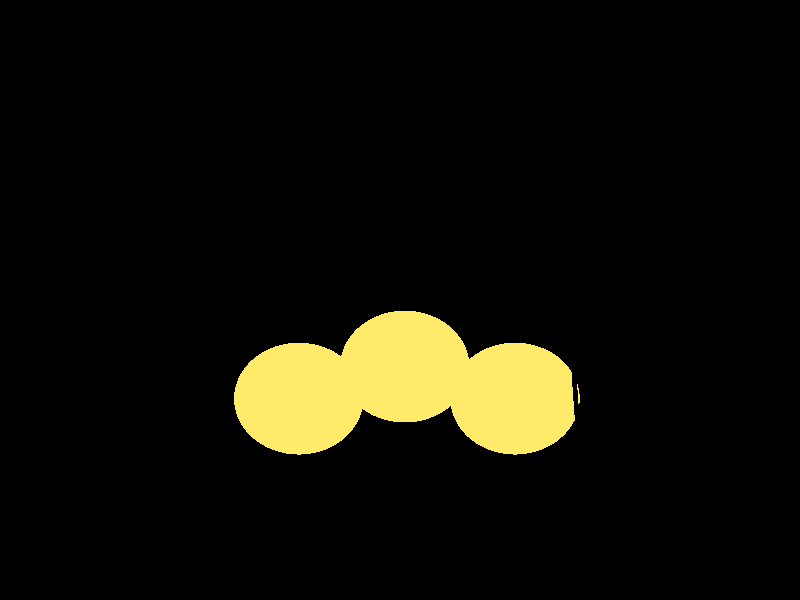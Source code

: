 #include "colors.inc"
#include "finish.inc"

global_settings {assumed_gamma 1 max_trace_level 6}
background {color White transmit 1.0}
camera {orthographic
  right -16.83*x up 14.60*y
  direction 1.00*z
  location <0,0,50.00> look_at <0,0,0>}


light_source {<  2.00,   3.00,  40.00> color White
  area_light <0.70, 0, 0>, <0, 0.70, 0>, 3, 3
  adaptive 1 jitter}
// no fog
#declare simple = finish {phong 0.7}
#declare pale = finish {ambient 0.5 diffuse 0.85 roughness 0.001 specular 0.200 }
#declare intermediate = finish {ambient 0.3 diffuse 0.6 specular 0.1 roughness 0.04}
#declare vmd = finish {ambient 0.0 diffuse 0.65 phong 0.1 phong_size 40.0 specular 0.5 }
#declare jmol = finish {ambient 0.2 diffuse 0.6 specular 1 roughness 0.001 metallic}
#declare ase2 = finish {ambient 0.05 brilliance 3 diffuse 0.6 metallic specular 0.7 roughness 0.04 reflection 0.15}
#declare ase3 = finish {ambient 0.15 brilliance 2 diffuse 0.6 metallic specular 1.0 roughness 0.001 reflection 0.0}
#declare glass = finish {ambient 0.05 diffuse 0.3 specular 1.0 roughness 0.001}
#declare glass2 = finish {ambient 0.01 diffuse 0.3 specular 1.0 reflection 0.25 roughness 0.001}
#declare Rcell = 0.050;
#declare Rbond = 0.100;

#macro atom(LOC, R, COL, TRANS, FIN)
  sphere{LOC, R texture{pigment{color COL transmit TRANS} finish{FIN}}}
#end
#macro constrain(LOC, R, COL, TRANS FIN)
union{torus{R, Rcell rotate 45*z texture{pigment{color COL transmit TRANS} finish{FIN}}}
     torus{R, Rcell rotate -45*z texture{pigment{color COL transmit TRANS} finish{FIN}}}
     translate LOC}
#end

cylinder {< -7.30,  -6.95,  -6.05>, <  3.97,  -6.95,  -1.95>, Rcell pigment {Black}}
cylinder {< -3.26,  -4.87, -17.15>, <  8.02,  -4.87, -13.05>, Rcell pigment {Black}}
cylinder {< -3.97,   6.95, -15.20>, <  7.30,   6.95, -11.09>, Rcell pigment {Black}}
cylinder {< -8.02,   4.87,  -4.09>, <  3.26,   4.87,   0.01>, Rcell pigment {Black}}
cylinder {< -7.30,  -6.95,  -6.05>, < -3.26,  -4.87, -17.15>, Rcell pigment {Black}}
cylinder {<  3.97,  -6.95,  -1.95>, <  8.02,  -4.87, -13.05>, Rcell pigment {Black}}
cylinder {<  3.26,   4.87,   0.01>, <  7.30,   6.95, -11.09>, Rcell pigment {Black}}
cylinder {< -8.02,   4.87,  -4.09>, < -3.97,   6.95, -15.20>, Rcell pigment {Black}}
cylinder {< -7.30,  -6.95,  -6.05>, < -8.02,   4.87,  -4.09>, Rcell pigment {Black}}
cylinder {<  3.97,  -6.95,  -1.95>, <  3.26,   4.87,   0.01>, Rcell pigment {Black}}
cylinder {<  8.02,  -4.87, -13.05>, <  7.30,   6.95, -11.09>, Rcell pigment {Black}}
cylinder {< -3.26,  -4.87, -17.15>, < -3.97,   6.95, -15.20>, Rcell pigment {Black}}
atom(<  0.10,  -1.62,  -8.84>, 1.36, rgb <1.00, 0.82, 0.14>, 0.0, ase3) // #0
atom(< -2.13,  -2.40,  -9.80>, 1.36, rgb <1.00, 0.82, 0.14>, 0.0, ase3) // #1
atom(<  2.42,  -2.40,  -8.14>, 1.36, rgb <1.00, 0.82, 0.14>, 0.0, ase3) // #2

// no constraints
